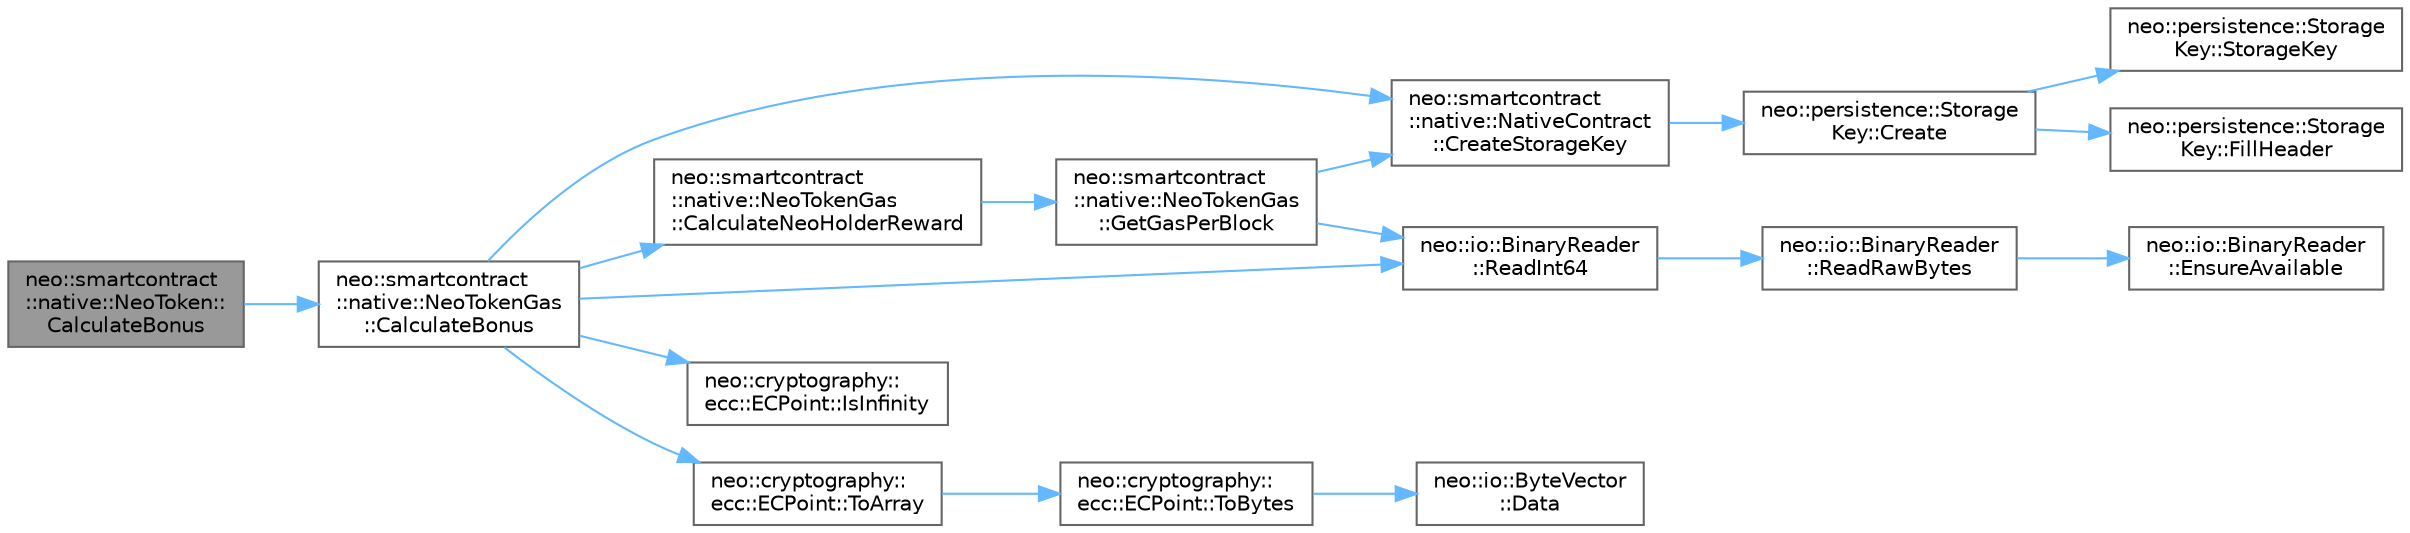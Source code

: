 digraph "neo::smartcontract::native::NeoToken::CalculateBonus"
{
 // LATEX_PDF_SIZE
  bgcolor="transparent";
  edge [fontname=Helvetica,fontsize=10,labelfontname=Helvetica,labelfontsize=10];
  node [fontname=Helvetica,fontsize=10,shape=box,height=0.2,width=0.4];
  rankdir="LR";
  Node1 [id="Node000001",label="neo::smartcontract\l::native::NeoToken::\lCalculateBonus",height=0.2,width=0.4,color="gray40", fillcolor="grey60", style="filled", fontcolor="black",tooltip="Calculates the bonus for an account."];
  Node1 -> Node2 [id="edge17_Node000001_Node000002",color="steelblue1",style="solid",tooltip=" "];
  Node2 [id="Node000002",label="neo::smartcontract\l::native::NeoTokenGas\l::CalculateBonus",height=0.2,width=0.4,color="grey40", fillcolor="white", style="filled",URL="$classneo_1_1smartcontract_1_1native_1_1_neo_token_gas.html#a19394969b1d4cd80db769b987ae40b33",tooltip="Calculates the bonus for an account."];
  Node2 -> Node3 [id="edge18_Node000002_Node000003",color="steelblue1",style="solid",tooltip=" "];
  Node3 [id="Node000003",label="neo::smartcontract\l::native::NeoTokenGas\l::CalculateNeoHolderReward",height=0.2,width=0.4,color="grey40", fillcolor="white", style="filled",URL="$classneo_1_1smartcontract_1_1native_1_1_neo_token_gas.html#a328aca7945c2601fc20fefe77e9f4cfc",tooltip="Calculates the NEO holder reward."];
  Node3 -> Node4 [id="edge19_Node000003_Node000004",color="steelblue1",style="solid",tooltip=" "];
  Node4 [id="Node000004",label="neo::smartcontract\l::native::NeoTokenGas\l::GetGasPerBlock",height=0.2,width=0.4,color="grey40", fillcolor="white", style="filled",URL="$classneo_1_1smartcontract_1_1native_1_1_neo_token_gas.html#ac0707f949766032ef529753b92ed4832",tooltip="Gets the gas per block."];
  Node4 -> Node5 [id="edge20_Node000004_Node000005",color="steelblue1",style="solid",tooltip=" "];
  Node5 [id="Node000005",label="neo::smartcontract\l::native::NativeContract\l::CreateStorageKey",height=0.2,width=0.4,color="grey40", fillcolor="white", style="filled",URL="$classneo_1_1smartcontract_1_1native_1_1_native_contract.html#a5a9ec24cc4c1584fb00fdf32f614dbd8",tooltip="Creates a storage key with the specified prefix."];
  Node5 -> Node6 [id="edge21_Node000005_Node000006",color="steelblue1",style="solid",tooltip=" "];
  Node6 [id="Node000006",label="neo::persistence::Storage\lKey::Create",height=0.2,width=0.4,color="grey40", fillcolor="white", style="filled",URL="$classneo_1_1persistence_1_1_storage_key.html#ae7001770e96642cfdb2f878c6264bf51",tooltip="Creates a storage key with contract ID and prefix."];
  Node6 -> Node7 [id="edge22_Node000006_Node000007",color="steelblue1",style="solid",tooltip=" "];
  Node7 [id="Node000007",label="neo::persistence::Storage\lKey::FillHeader",height=0.2,width=0.4,color="grey40", fillcolor="white", style="filled",URL="$classneo_1_1persistence_1_1_storage_key.html#a4a6ee8a47d7cfb0b3802d3697ddf571f",tooltip="Fills the header (contract ID + prefix) into a span."];
  Node6 -> Node8 [id="edge23_Node000006_Node000008",color="steelblue1",style="solid",tooltip=" "];
  Node8 [id="Node000008",label="neo::persistence::Storage\lKey::StorageKey",height=0.2,width=0.4,color="grey40", fillcolor="white", style="filled",URL="$classneo_1_1persistence_1_1_storage_key.html#a26e71bde9629f81837c84d69d83fd75a",tooltip="Constructs an empty StorageKey."];
  Node4 -> Node9 [id="edge24_Node000004_Node000009",color="steelblue1",style="solid",tooltip=" "];
  Node9 [id="Node000009",label="neo::io::BinaryReader\l::ReadInt64",height=0.2,width=0.4,color="grey40", fillcolor="white", style="filled",URL="$classneo_1_1io_1_1_binary_reader.html#aa8429b0320e5dee44f55d511457eb9bb",tooltip="Reads a 64-bit signed integer from the stream."];
  Node9 -> Node10 [id="edge25_Node000009_Node000010",color="steelblue1",style="solid",tooltip=" "];
  Node10 [id="Node000010",label="neo::io::BinaryReader\l::ReadRawBytes",height=0.2,width=0.4,color="grey40", fillcolor="white", style="filled",URL="$classneo_1_1io_1_1_binary_reader.html#a890faf334a0500b4474a6b2f91e63e51",tooltip="Helper method to read raw bytes from either stream or memory."];
  Node10 -> Node11 [id="edge26_Node000010_Node000011",color="steelblue1",style="solid",tooltip=" "];
  Node11 [id="Node000011",label="neo::io::BinaryReader\l::EnsureAvailable",height=0.2,width=0.4,color="grey40", fillcolor="white", style="filled",URL="$classneo_1_1io_1_1_binary_reader.html#a2bfd19e979fbdb9b340cc8dd78a9ca72",tooltip="Checks if enough bytes are available to read."];
  Node2 -> Node5 [id="edge27_Node000002_Node000005",color="steelblue1",style="solid",tooltip=" "];
  Node2 -> Node12 [id="edge28_Node000002_Node000012",color="steelblue1",style="solid",tooltip=" "];
  Node12 [id="Node000012",label="neo::cryptography::\lecc::ECPoint::IsInfinity",height=0.2,width=0.4,color="grey40", fillcolor="white", style="filled",URL="$classneo_1_1cryptography_1_1ecc_1_1_e_c_point.html#a635b1f023273b7557e605b238d9fecea",tooltip="Checks if this point is at infinity."];
  Node2 -> Node9 [id="edge29_Node000002_Node000009",color="steelblue1",style="solid",tooltip=" "];
  Node2 -> Node13 [id="edge30_Node000002_Node000013",color="steelblue1",style="solid",tooltip=" "];
  Node13 [id="Node000013",label="neo::cryptography::\lecc::ECPoint::ToArray",height=0.2,width=0.4,color="grey40", fillcolor="white", style="filled",URL="$classneo_1_1cryptography_1_1ecc_1_1_e_c_point.html#ac78e405cf844e51af4f0830b2b392368",tooltip="Converts this point to a byte array (compressed format). This method matches the C# ECPoint...."];
  Node13 -> Node14 [id="edge31_Node000013_Node000014",color="steelblue1",style="solid",tooltip=" "];
  Node14 [id="Node000014",label="neo::cryptography::\lecc::ECPoint::ToBytes",height=0.2,width=0.4,color="grey40", fillcolor="white", style="filled",URL="$classneo_1_1cryptography_1_1ecc_1_1_e_c_point.html#acaf3aa20394e9261354877c0e64c8f37",tooltip="Converts this point to a byte array."];
  Node14 -> Node15 [id="edge32_Node000014_Node000015",color="steelblue1",style="solid",tooltip=" "];
  Node15 [id="Node000015",label="neo::io::ByteVector\l::Data",height=0.2,width=0.4,color="grey40", fillcolor="white", style="filled",URL="$classneo_1_1io_1_1_byte_vector.html#a971af50d2778c4435c924cf4b839e8a1",tooltip="Gets a pointer to the data."];
}
